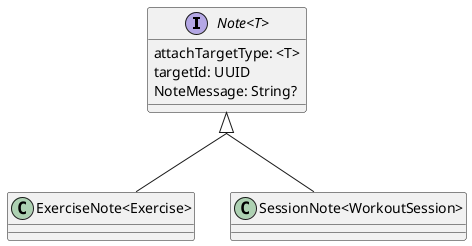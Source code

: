 @startuml
		together {
			skinparam groupInheritance 2

			interface "Note<T>" {
				attachTargetType: <T>
				targetId: UUID
				NoteMessage: String?
			}
			class "ExerciseNote<Exercise>" implements "Note<T>"{

			}
			class "SessionNote<WorkoutSession>" implements "Note<T>" {

			}
		}
@enduml